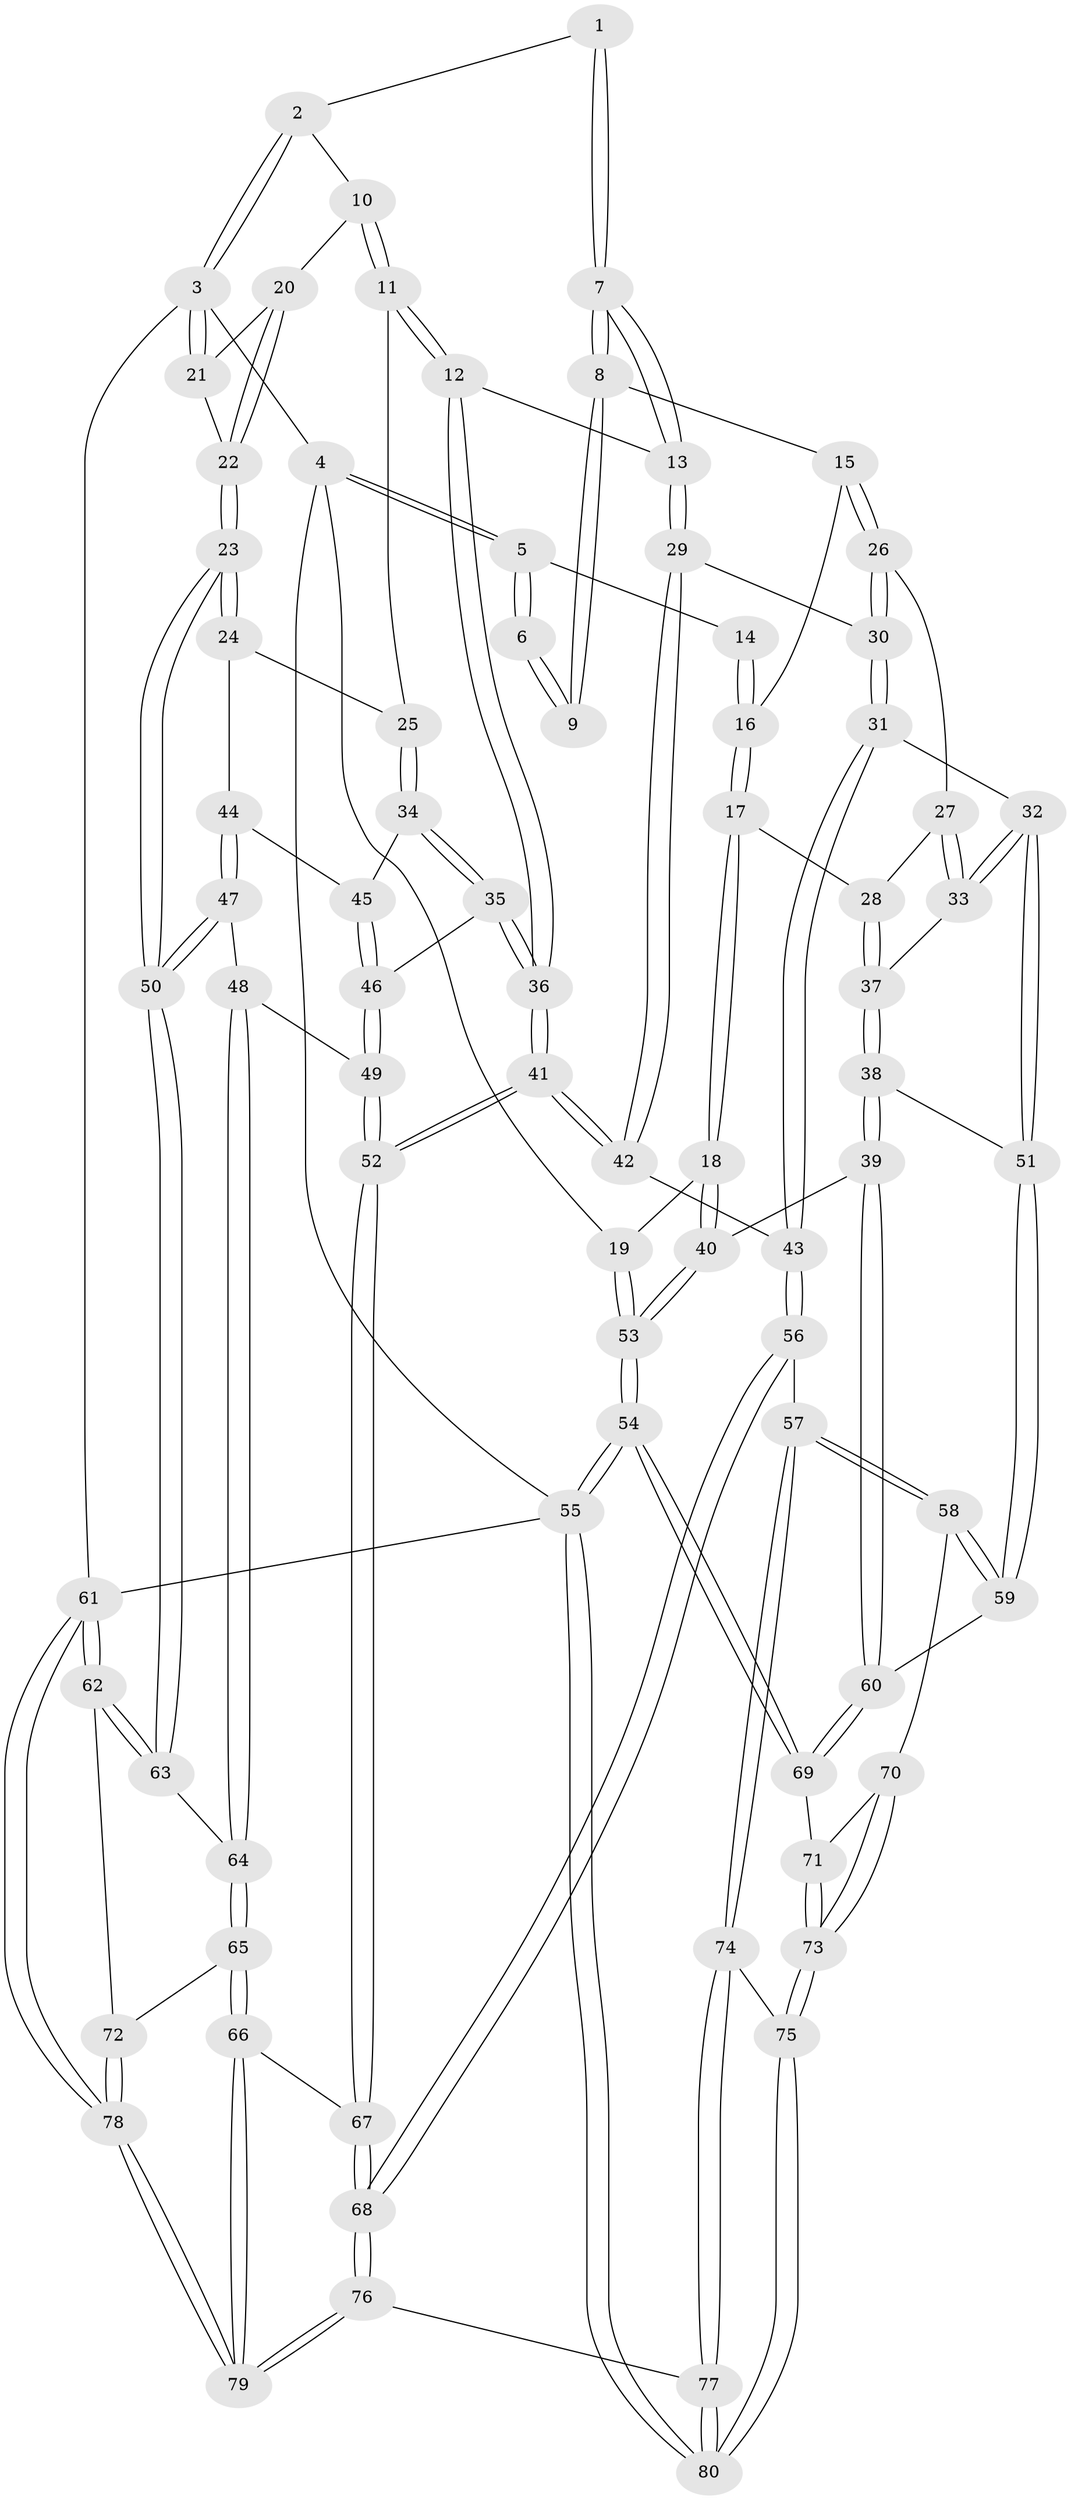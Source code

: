 // coarse degree distribution, {4: 0.3958333333333333, 5: 0.3125, 6: 0.08333333333333333, 3: 0.16666666666666666, 7: 0.020833333333333332, 2: 0.020833333333333332}
// Generated by graph-tools (version 1.1) at 2025/52/02/27/25 19:52:42]
// undirected, 80 vertices, 197 edges
graph export_dot {
graph [start="1"]
  node [color=gray90,style=filled];
  1 [pos="+0.6218725850619796+0"];
  2 [pos="+0.7314040036341506+0"];
  3 [pos="+1+0"];
  4 [pos="+0+0"];
  5 [pos="+0+0"];
  6 [pos="+0.4078917012123104+0"];
  7 [pos="+0.5303282304718174+0.21893037211449612"];
  8 [pos="+0.4470077196080183+0.20641914621827487"];
  9 [pos="+0.3713617863075487+0.09188262687929845"];
  10 [pos="+0.7984262322178699+0.1563877454054246"];
  11 [pos="+0.7778415156908733+0.27000503407680165"];
  12 [pos="+0.666335017302087+0.30388258679617525"];
  13 [pos="+0.5689964113368609+0.28089645680256936"];
  14 [pos="+0.3277150775700881+0.11251650774461454"];
  15 [pos="+0.3103760122969124+0.2613004086148161"];
  16 [pos="+0.21170481708936095+0.20401324217911132"];
  17 [pos="+0.005072714752444715+0.1603184742307115"];
  18 [pos="+0+0.06371298228875896"];
  19 [pos="+0+0.04740610512595952"];
  20 [pos="+0.8594616604830084+0.1520308305880136"];
  21 [pos="+1+0"];
  22 [pos="+1+0.22982805453025393"];
  23 [pos="+1+0.2518654724325997"];
  24 [pos="+0.9598052406079269+0.33279864229751677"];
  25 [pos="+0.7788266637894182+0.2707058706542465"];
  26 [pos="+0.31975475130579145+0.3185026970621032"];
  27 [pos="+0.3023998724856661+0.3608021666964097"];
  28 [pos="+0.13913737382060415+0.34329421815688144"];
  29 [pos="+0.5228730450107646+0.3504945708719954"];
  30 [pos="+0.4196902550308407+0.37376107447859896"];
  31 [pos="+0.3727244877961215+0.4626874534156085"];
  32 [pos="+0.3411430809828835+0.46988558944732367"];
  33 [pos="+0.2942212261104037+0.39546336499211804"];
  34 [pos="+0.8011703299692825+0.4328144983327081"];
  35 [pos="+0.8011435520947368+0.43407282359093935"];
  36 [pos="+0.6830705808234172+0.49495790422137637"];
  37 [pos="+0.18906675527420047+0.43078093791046"];
  38 [pos="+0.18599491626491135+0.4519180781240283"];
  39 [pos="+0.15769580065061162+0.5274472291202463"];
  40 [pos="+0.13731666858640373+0.5273795959434422"];
  41 [pos="+0.6701948011735221+0.5661910768606276"];
  42 [pos="+0.5143230939068814+0.49220314007298827"];
  43 [pos="+0.48426934110872505+0.5105748387630024"];
  44 [pos="+0.940797523349992+0.38720213116551433"];
  45 [pos="+0.8985751123434133+0.4137992826468207"];
  46 [pos="+0.8264096808449708+0.4744760068683056"];
  47 [pos="+0.9336925498624324+0.48388801742628634"];
  48 [pos="+0.9175855314755206+0.5132783471054576"];
  49 [pos="+0.829841941385651+0.49800635462486903"];
  50 [pos="+1+0.5494745731225903"];
  51 [pos="+0.328362972886511+0.49322038535207197"];
  52 [pos="+0.7031590807423697+0.6364700811224903"];
  53 [pos="+0+0.6284085194207865"];
  54 [pos="+0+0.6938204418817576"];
  55 [pos="+0+1"];
  56 [pos="+0.38017343571487966+0.7386603332042538"];
  57 [pos="+0.3575179564142661+0.7397019633075049"];
  58 [pos="+0.3161528627521396+0.7076148511947097"];
  59 [pos="+0.28166734335740934+0.6601896464672325"];
  60 [pos="+0.27101500380423066+0.6541745780313314"];
  61 [pos="+1+1"];
  62 [pos="+1+0.7710977352946103"];
  63 [pos="+1+0.584663813222118"];
  64 [pos="+0.9303739747993317+0.5803166138438128"];
  65 [pos="+0.8091346650649048+0.7474226488824002"];
  66 [pos="+0.7529304844542071+0.7415329644529596"];
  67 [pos="+0.7138375242199063+0.7170293440743049"];
  68 [pos="+0.49832179018644907+0.7778568492663352"];
  69 [pos="+0+0.704431432999769"];
  70 [pos="+0.1735354399906644+0.7636208814269331"];
  71 [pos="+0.040036949829985305+0.7940765808154616"];
  72 [pos="+0.8391335325209113+0.7635836228898627"];
  73 [pos="+0.12420588896591725+0.9026304961025609"];
  74 [pos="+0.3200506238679372+0.8179152138159981"];
  75 [pos="+0.16292262106025046+0.9664955220993432"];
  76 [pos="+0.5460249220778528+1"];
  77 [pos="+0.4151165699925897+1"];
  78 [pos="+1+1"];
  79 [pos="+0.6776702075228218+1"];
  80 [pos="+0.04466427422726697+1"];
  1 -- 2;
  1 -- 7;
  1 -- 7;
  2 -- 3;
  2 -- 3;
  2 -- 10;
  3 -- 4;
  3 -- 21;
  3 -- 21;
  3 -- 61;
  4 -- 5;
  4 -- 5;
  4 -- 19;
  4 -- 55;
  5 -- 6;
  5 -- 6;
  5 -- 14;
  6 -- 9;
  6 -- 9;
  7 -- 8;
  7 -- 8;
  7 -- 13;
  7 -- 13;
  8 -- 9;
  8 -- 9;
  8 -- 15;
  10 -- 11;
  10 -- 11;
  10 -- 20;
  11 -- 12;
  11 -- 12;
  11 -- 25;
  12 -- 13;
  12 -- 36;
  12 -- 36;
  13 -- 29;
  13 -- 29;
  14 -- 16;
  14 -- 16;
  15 -- 16;
  15 -- 26;
  15 -- 26;
  16 -- 17;
  16 -- 17;
  17 -- 18;
  17 -- 18;
  17 -- 28;
  18 -- 19;
  18 -- 40;
  18 -- 40;
  19 -- 53;
  19 -- 53;
  20 -- 21;
  20 -- 22;
  20 -- 22;
  21 -- 22;
  22 -- 23;
  22 -- 23;
  23 -- 24;
  23 -- 24;
  23 -- 50;
  23 -- 50;
  24 -- 25;
  24 -- 44;
  25 -- 34;
  25 -- 34;
  26 -- 27;
  26 -- 30;
  26 -- 30;
  27 -- 28;
  27 -- 33;
  27 -- 33;
  28 -- 37;
  28 -- 37;
  29 -- 30;
  29 -- 42;
  29 -- 42;
  30 -- 31;
  30 -- 31;
  31 -- 32;
  31 -- 43;
  31 -- 43;
  32 -- 33;
  32 -- 33;
  32 -- 51;
  32 -- 51;
  33 -- 37;
  34 -- 35;
  34 -- 35;
  34 -- 45;
  35 -- 36;
  35 -- 36;
  35 -- 46;
  36 -- 41;
  36 -- 41;
  37 -- 38;
  37 -- 38;
  38 -- 39;
  38 -- 39;
  38 -- 51;
  39 -- 40;
  39 -- 60;
  39 -- 60;
  40 -- 53;
  40 -- 53;
  41 -- 42;
  41 -- 42;
  41 -- 52;
  41 -- 52;
  42 -- 43;
  43 -- 56;
  43 -- 56;
  44 -- 45;
  44 -- 47;
  44 -- 47;
  45 -- 46;
  45 -- 46;
  46 -- 49;
  46 -- 49;
  47 -- 48;
  47 -- 50;
  47 -- 50;
  48 -- 49;
  48 -- 64;
  48 -- 64;
  49 -- 52;
  49 -- 52;
  50 -- 63;
  50 -- 63;
  51 -- 59;
  51 -- 59;
  52 -- 67;
  52 -- 67;
  53 -- 54;
  53 -- 54;
  54 -- 55;
  54 -- 55;
  54 -- 69;
  54 -- 69;
  55 -- 80;
  55 -- 80;
  55 -- 61;
  56 -- 57;
  56 -- 68;
  56 -- 68;
  57 -- 58;
  57 -- 58;
  57 -- 74;
  57 -- 74;
  58 -- 59;
  58 -- 59;
  58 -- 70;
  59 -- 60;
  60 -- 69;
  60 -- 69;
  61 -- 62;
  61 -- 62;
  61 -- 78;
  61 -- 78;
  62 -- 63;
  62 -- 63;
  62 -- 72;
  63 -- 64;
  64 -- 65;
  64 -- 65;
  65 -- 66;
  65 -- 66;
  65 -- 72;
  66 -- 67;
  66 -- 79;
  66 -- 79;
  67 -- 68;
  67 -- 68;
  68 -- 76;
  68 -- 76;
  69 -- 71;
  70 -- 71;
  70 -- 73;
  70 -- 73;
  71 -- 73;
  71 -- 73;
  72 -- 78;
  72 -- 78;
  73 -- 75;
  73 -- 75;
  74 -- 75;
  74 -- 77;
  74 -- 77;
  75 -- 80;
  75 -- 80;
  76 -- 77;
  76 -- 79;
  76 -- 79;
  77 -- 80;
  77 -- 80;
  78 -- 79;
  78 -- 79;
}
